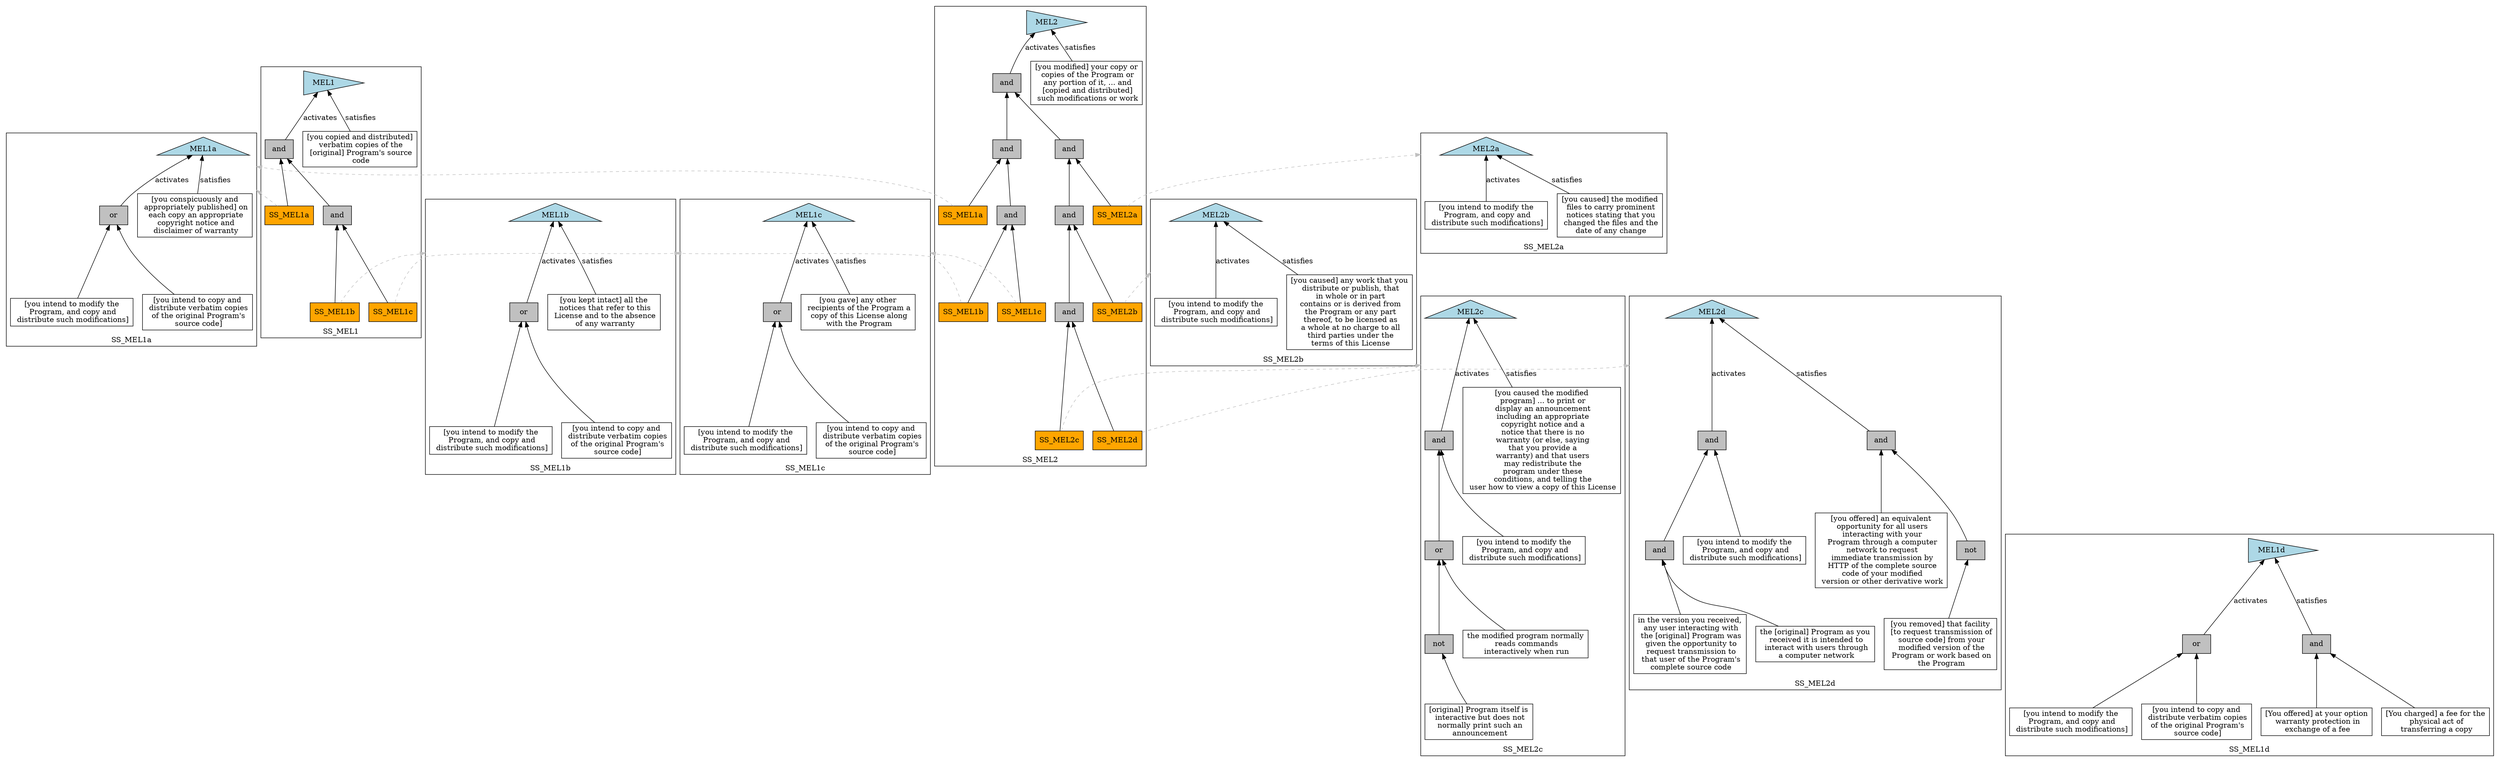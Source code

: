 digraph G {
rankdir=BT
overlap=false
compound=true
ranksep=0.5
subgraph clusterSS_MEL2 {
label = "SS_MEL2"
MEL2 [shape=triangle, orientation=270, style=filled, fillcolor=lightblue, label="MEL2", tooltip="2. You may modify your copy or copies of the Program or any portion of it, thus forming a work based on the Program, and copy and distribute such modifications or work under the terms of Section 1 above, provided that you also meet all of these conditions."];
MEL2_1 [shape=box, label="[you modified] your copy or\n copies of the Program or\n any portion of it, ... and\n [copied and distributed]\n such modifications or work"];
MEL2_1 -> MEL2[label="satisfies"];
MEL2_2 [shape=box, label="and", style=filled, fillcolor=grey];
MEL2_2 -> MEL2[label="activates"];
MEL2_3 [shape=box, label="and", style=filled, fillcolor=grey];
MEL2_3 -> MEL2_2;
MEL2_4 [shape=box, label="SS_MEL1a", style=filled, fillcolor=orange];
MEL2_4 -> MEL2_3;
MEL2_5 [shape=box, label="and", style=filled, fillcolor=grey];
MEL2_5 -> MEL2_3;
MEL2_6 [shape=box, label="SS_MEL1b", style=filled, fillcolor=orange];
MEL2_6 -> MEL2_5;
MEL2_7 [shape=box, label="SS_MEL1c", style=filled, fillcolor=orange];
MEL2_7 -> MEL2_5;
MEL2_8 [shape=box, label="and", style=filled, fillcolor=grey];
MEL2_8 -> MEL2_2;
MEL2_9 [shape=box, label="SS_MEL2a", style=filled, fillcolor=orange];
MEL2_9 -> MEL2_8;
MEL2_10 [shape=box, label="and", style=filled, fillcolor=grey];
MEL2_10 -> MEL2_8;
MEL2_11 [shape=box, label="SS_MEL2b", style=filled, fillcolor=orange];
MEL2_11 -> MEL2_10;
MEL2_12 [shape=box, label="and", style=filled, fillcolor=grey];
MEL2_12 -> MEL2_10;
MEL2_13 [shape=box, label="SS_MEL2c", style=filled, fillcolor=orange];
MEL2_13 -> MEL2_12;
MEL2_14 [shape=box, label="SS_MEL2d", style=filled, fillcolor=orange];
MEL2_14 -> MEL2_12;
}
subgraph clusterSS_MEL2a {
label = "SS_MEL2a"
MEL2a [shape=triangle, orientation=0, style=filled, fillcolor=lightblue, label="MEL2a", tooltip="2.a) You must cause the modified files to carry prominent notices stating that you changed the files and the date of any change."];
MEL2a_15 [shape=box, label="[you caused] the modified\n files to carry prominent\n notices stating that you\n changed the files and the\n date of any change"];
MEL2a_15 -> MEL2a[label="satisfies"];
MEL2a_16 [shape=box, label="[you intend to modify the\n Program, and copy and\n distribute such modifications]"];
MEL2a_16 -> MEL2a[label="activates"];
}
subgraph clusterSS_MEL2b {
label = "SS_MEL2b"
MEL2b [shape=triangle, orientation=0, style=filled, fillcolor=lightblue, label="MEL2b", tooltip="2.b) You must cause any work that you distribute or publish, that in whole or in part contains or is derived from the Program or any part thereof, to be licensed as a whole at no charge to all third parties under the terms of this License."];
MEL2b_17 [shape=box, label="[you caused] any work that you\n distribute or publish, that\n in whole or in part\n contains or is derived from\n the Program or any part\n thereof, to be licensed as\n a whole at no charge to all\n third parties under the\n terms of this License"];
MEL2b_17 -> MEL2b[label="satisfies"];
MEL2b_18 [shape=box, label="[you intend to modify the\n Program, and copy and\n distribute such modifications]"];
MEL2b_18 -> MEL2b[label="activates"];
}
subgraph clusterSS_MEL2c {
label = "SS_MEL2c"
MEL2c [shape=triangle, orientation=0, style=filled, fillcolor=lightblue, label="MEL2c", tooltip="2.c) If the modified program normally reads commands interactively when run, you must cause it, when started running for such interactive use in the most ordinary way, to print or display an announcement including an appropriate copyright notice and a notice that there is no warranty (or else, saying that you provide a warranty) and that users may redistribute the program under these conditions, and telling the user how to view a copy of this License. (Exception: if the Program itself is interactive but does not normally print such an announcement, your work based on the Program is not required to print an announcement.)"];
MEL2c_19 [shape=box, label="[you caused the modified\n program] ... to print or\n display an announcement\n including an appropriate\n copyright notice and a\n notice that there is no\n warranty (or else, saying\n that you provide a\n warranty) and that users\n may redistribute the\n program under these\n conditions, and telling the\n user how to view a copy of this License"];
MEL2c_19 -> MEL2c[label="satisfies"];
MEL2c_20 [shape=box, label="and", style=filled, fillcolor=grey];
MEL2c_20 -> MEL2c[label="activates"];
MEL2c_21 [shape=box, label="[you intend to modify the\n Program, and copy and\n distribute such modifications]"];
MEL2c_21 -> MEL2c_20;
MEL2c_22 [shape=box, label="or", style=filled, fillcolor=grey];
MEL2c_22 -> MEL2c_20;
MEL2c_23 [shape=box, label="the modified program normally\n reads commands\n interactively when run"];
MEL2c_23 -> MEL2c_22;
MEL2c_24 [shape=box, label="not", style=filled, fillcolor=grey];
MEL2c_24 -> MEL2c_22;
MEL2c_25 [shape=box, label="[original] Program itself is\n interactive but does not\n normally print such an\n announcement"];
MEL2c_25 -> MEL2c_24;
}
subgraph clusterSS_MEL2d {
label = "SS_MEL2d"
MEL2d [shape=triangle, orientation=0, style=filled, fillcolor=lightblue, label="MEL2d", tooltip="2.d) If the Program as you received it is intended to interact with users through a computer network and if, in the version you received, any user interacting with the Program was given the opportunity to request transmission to that user of the Program's complete source code, you must not remove that facility from your modified version of the Program or work based on the Program, and must offer an equivalent opportunity for all users interacting with your Program through a computer network to request immediate transmission by HTTP of the complete source code of your modified version or other derivative work."];
MEL2d_26 [shape=box, label="and", style=filled, fillcolor=grey];
MEL2d_26 -> MEL2d[label="satisfies"];
MEL2d_27 [shape=box, label="not", style=filled, fillcolor=grey];
MEL2d_27 -> MEL2d_26;
MEL2d_28 [shape=box, label="[you removed] that facility\n [to request transmission of\n source code] from your\n modified version of the\n Program or work based on\n the Program"];
MEL2d_28 -> MEL2d_27;
MEL2d_29 [shape=box, label="[you offered] an equivalent\n opportunity for all users\n interacting with your\n Program through a computer\n network to request\n immediate transmission by\n HTTP of the complete source\n code of your modified\n version or other derivative work"];
MEL2d_29 -> MEL2d_26;
MEL2d_30 [shape=box, label="and", style=filled, fillcolor=grey];
MEL2d_30 -> MEL2d[label="activates"];
MEL2d_31 [shape=box, label="[you intend to modify the\n Program, and copy and\n distribute such modifications]"];
MEL2d_31 -> MEL2d_30;
MEL2d_32 [shape=box, label="and", style=filled, fillcolor=grey];
MEL2d_32 -> MEL2d_30;
MEL2d_33 [shape=box, label="the [original] Program as you\n received it is intended to\n interact with users through\n a computer network"];
MEL2d_33 -> MEL2d_32;
MEL2d_34 [shape=box, label="in the version you received,\n any user interacting with\n the [original] Program was\n given the opportunity to\n request transmission to\n that user of the Program's\n complete source code"];
MEL2d_34 -> MEL2d_32;
}
subgraph clusterSS_MEL1 {
label = "SS_MEL1"
MEL1 [shape=triangle, orientation=270, style=filled, fillcolor=lightblue, label="MEL1", tooltip="1. You may copy and distribute verbatim copies of the [original] Program's source code as you receive it, in any medium, provided that you conspicuously and appropriately publish on each copy an appropriate copyright notice and disclaimer of warranty; keep intact all the notices that refer to this License and to the absence of any warranty; and give any other recipients of the Program a copy of this License along with the Program."];
MEL1_35 [shape=box, label="[you copied and distributed]\n verbatim copies of the\n [original] Program's source\n code"];
MEL1_35 -> MEL1[label="satisfies"];
MEL1_36 [shape=box, label="and", style=filled, fillcolor=grey];
MEL1_36 -> MEL1[label="activates"];
MEL1_37 [shape=box, label="SS_MEL1a", style=filled, fillcolor=orange];
MEL1_37 -> MEL1_36;
MEL1_38 [shape=box, label="and", style=filled, fillcolor=grey];
MEL1_38 -> MEL1_36;
MEL1_39 [shape=box, label="SS_MEL1b", style=filled, fillcolor=orange];
MEL1_39 -> MEL1_38;
MEL1_40 [shape=box, label="SS_MEL1c", style=filled, fillcolor=orange];
MEL1_40 -> MEL1_38;
}
subgraph clusterSS_MEL1a {
label = "SS_MEL1a"
MEL1a [shape=triangle, orientation=0, style=filled, fillcolor=lightblue, label="MEL1a", tooltip="you [must] conspicuously and appropriately publish on each copy an appropriate copyright notice and disclaimer of warranty"];
MEL1a_41 [shape=box, label="[you conspicuously and\n appropriately published] on\n each copy an appropriate\n copyright notice and\n disclaimer of warranty"];
MEL1a_41 -> MEL1a[label="satisfies"];
MEL1a_42 [shape=box, label="or", style=filled, fillcolor=grey];
MEL1a_42 -> MEL1a[label="activates"];
MEL1a_43 [shape=box, label="[you intend to copy and\n distribute verbatim copies\n of the original Program's\n source code]"];
MEL1a_43 -> MEL1a_42;
MEL1a_44 [shape=box, label="[you intend to modify the\n Program, and copy and\n distribute such modifications]"];
MEL1a_44 -> MEL1a_42;
}
subgraph clusterSS_MEL1b {
label = "SS_MEL1b"
MEL1b [shape=triangle, orientation=0, style=filled, fillcolor=lightblue, label="MEL1b", tooltip="[you must] keep intact all the notices that refer to this License and to the absence of any warranty"];
MEL1b_45 [shape=box, label="[you kept intact] all the\n notices that refer to this\n License and to the absence\n of any warranty"];
MEL1b_45 -> MEL1b[label="satisfies"];
MEL1b_46 [shape=box, label="or", style=filled, fillcolor=grey];
MEL1b_46 -> MEL1b[label="activates"];
MEL1b_47 [shape=box, label="[you intend to copy and\n distribute verbatim copies\n of the original Program's\n source code]"];
MEL1b_47 -> MEL1b_46;
MEL1b_48 [shape=box, label="[you intend to modify the\n Program, and copy and\n distribute such modifications]"];
MEL1b_48 -> MEL1b_46;
}
subgraph clusterSS_MEL1c {
label = "SS_MEL1c"
MEL1c [shape=triangle, orientation=0, style=filled, fillcolor=lightblue, label="MEL1c", tooltip="[you must] give any other recipients of the Program a copy of this License along with the Program"];
MEL1c_49 [shape=box, label="[you gave] any other\n recipients of the Program a\n copy of this License along\n with the Program"];
MEL1c_49 -> MEL1c[label="satisfies"];
MEL1c_50 [shape=box, label="or", style=filled, fillcolor=grey];
MEL1c_50 -> MEL1c[label="activates"];
MEL1c_51 [shape=box, label="[you intend to copy and\n distribute verbatim copies\n of the original Program's\n source code]"];
MEL1c_51 -> MEL1c_50;
MEL1c_52 [shape=box, label="[you intend to modify the\n Program, and copy and\n distribute such modifications]"];
MEL1c_52 -> MEL1c_50;
}
subgraph clusterSS_MEL1d {
label = "SS_MEL1d"
MEL1d [shape=triangle, orientation=270, style=filled, fillcolor=lightblue, label="MEL1d", tooltip="You may charge a fee for the physical act of transferring a copy, and you may at your option offer warranty protection in exchange for a fee."];
MEL1d_53 [shape=box, label="and", style=filled, fillcolor=grey];
MEL1d_53 -> MEL1d[label="satisfies"];
MEL1d_54 [shape=box, label="[You charged] a fee for the\n physical act of\n transferring a copy"];
MEL1d_54 -> MEL1d_53;
MEL1d_55 [shape=box, label="[You offered] at your option\n warranty protection in\n exchange of a fee"];
MEL1d_55 -> MEL1d_53;
MEL1d_56 [shape=box, label="or", style=filled, fillcolor=grey];
MEL1d_56 -> MEL1d[label="activates"];
MEL1d_57 [shape=box, label="[you intend to copy and\n distribute verbatim copies\n of the original Program's\n source code]"];
MEL1d_57 -> MEL1d_56;
MEL1d_58 [shape=box, label="[you intend to modify the\n Program, and copy and\n distribute such modifications]"];
MEL1d_58 -> MEL1d_56;
}
MEL2_4 -> MEL1a[color=grey, style=dashed, lhead=clusterSS_MEL1a];
MEL2_6 -> MEL1b[color=grey, style=dashed, lhead=clusterSS_MEL1b];
MEL2_7 -> MEL1c[color=grey, style=dashed, lhead=clusterSS_MEL1c];
MEL2_9 -> MEL2a[color=grey, style=dashed, lhead=clusterSS_MEL2a];
MEL2_11 -> MEL2b[color=grey, style=dashed, lhead=clusterSS_MEL2b];
MEL2_13 -> MEL2c[color=grey, style=dashed, lhead=clusterSS_MEL2c];
MEL2_14 -> MEL2d[color=grey, style=dashed, lhead=clusterSS_MEL2d];
MEL1_37 -> MEL1a[color=grey, style=dashed, lhead=clusterSS_MEL1a];
MEL1_39 -> MEL1b[color=grey, style=dashed, lhead=clusterSS_MEL1b];
MEL1_40 -> MEL1c[color=grey, style=dashed, lhead=clusterSS_MEL1c];
}
